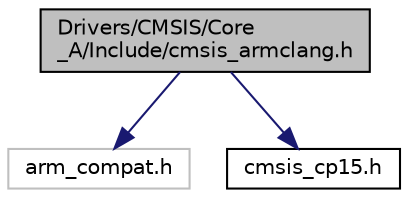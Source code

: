 digraph "Drivers/CMSIS/Core_A/Include/cmsis_armclang.h"
{
 // LATEX_PDF_SIZE
  edge [fontname="Helvetica",fontsize="10",labelfontname="Helvetica",labelfontsize="10"];
  node [fontname="Helvetica",fontsize="10",shape=record];
  Node1 [label="Drivers/CMSIS/Core\l_A/Include/cmsis_armclang.h",height=0.2,width=0.4,color="black", fillcolor="grey75", style="filled", fontcolor="black",tooltip="CMSIS compiler specific macros, functions, instructions."];
  Node1 -> Node2 [color="midnightblue",fontsize="10",style="solid",fontname="Helvetica"];
  Node2 [label="arm_compat.h",height=0.2,width=0.4,color="grey75", fillcolor="white", style="filled",tooltip=" "];
  Node1 -> Node3 [color="midnightblue",fontsize="10",style="solid",fontname="Helvetica"];
  Node3 [label="cmsis_cp15.h",height=0.2,width=0.4,color="black", fillcolor="white", style="filled",URL="$cmsis__cp15_8h.html",tooltip="CMSIS compiler specific macros, functions, instructions."];
}
